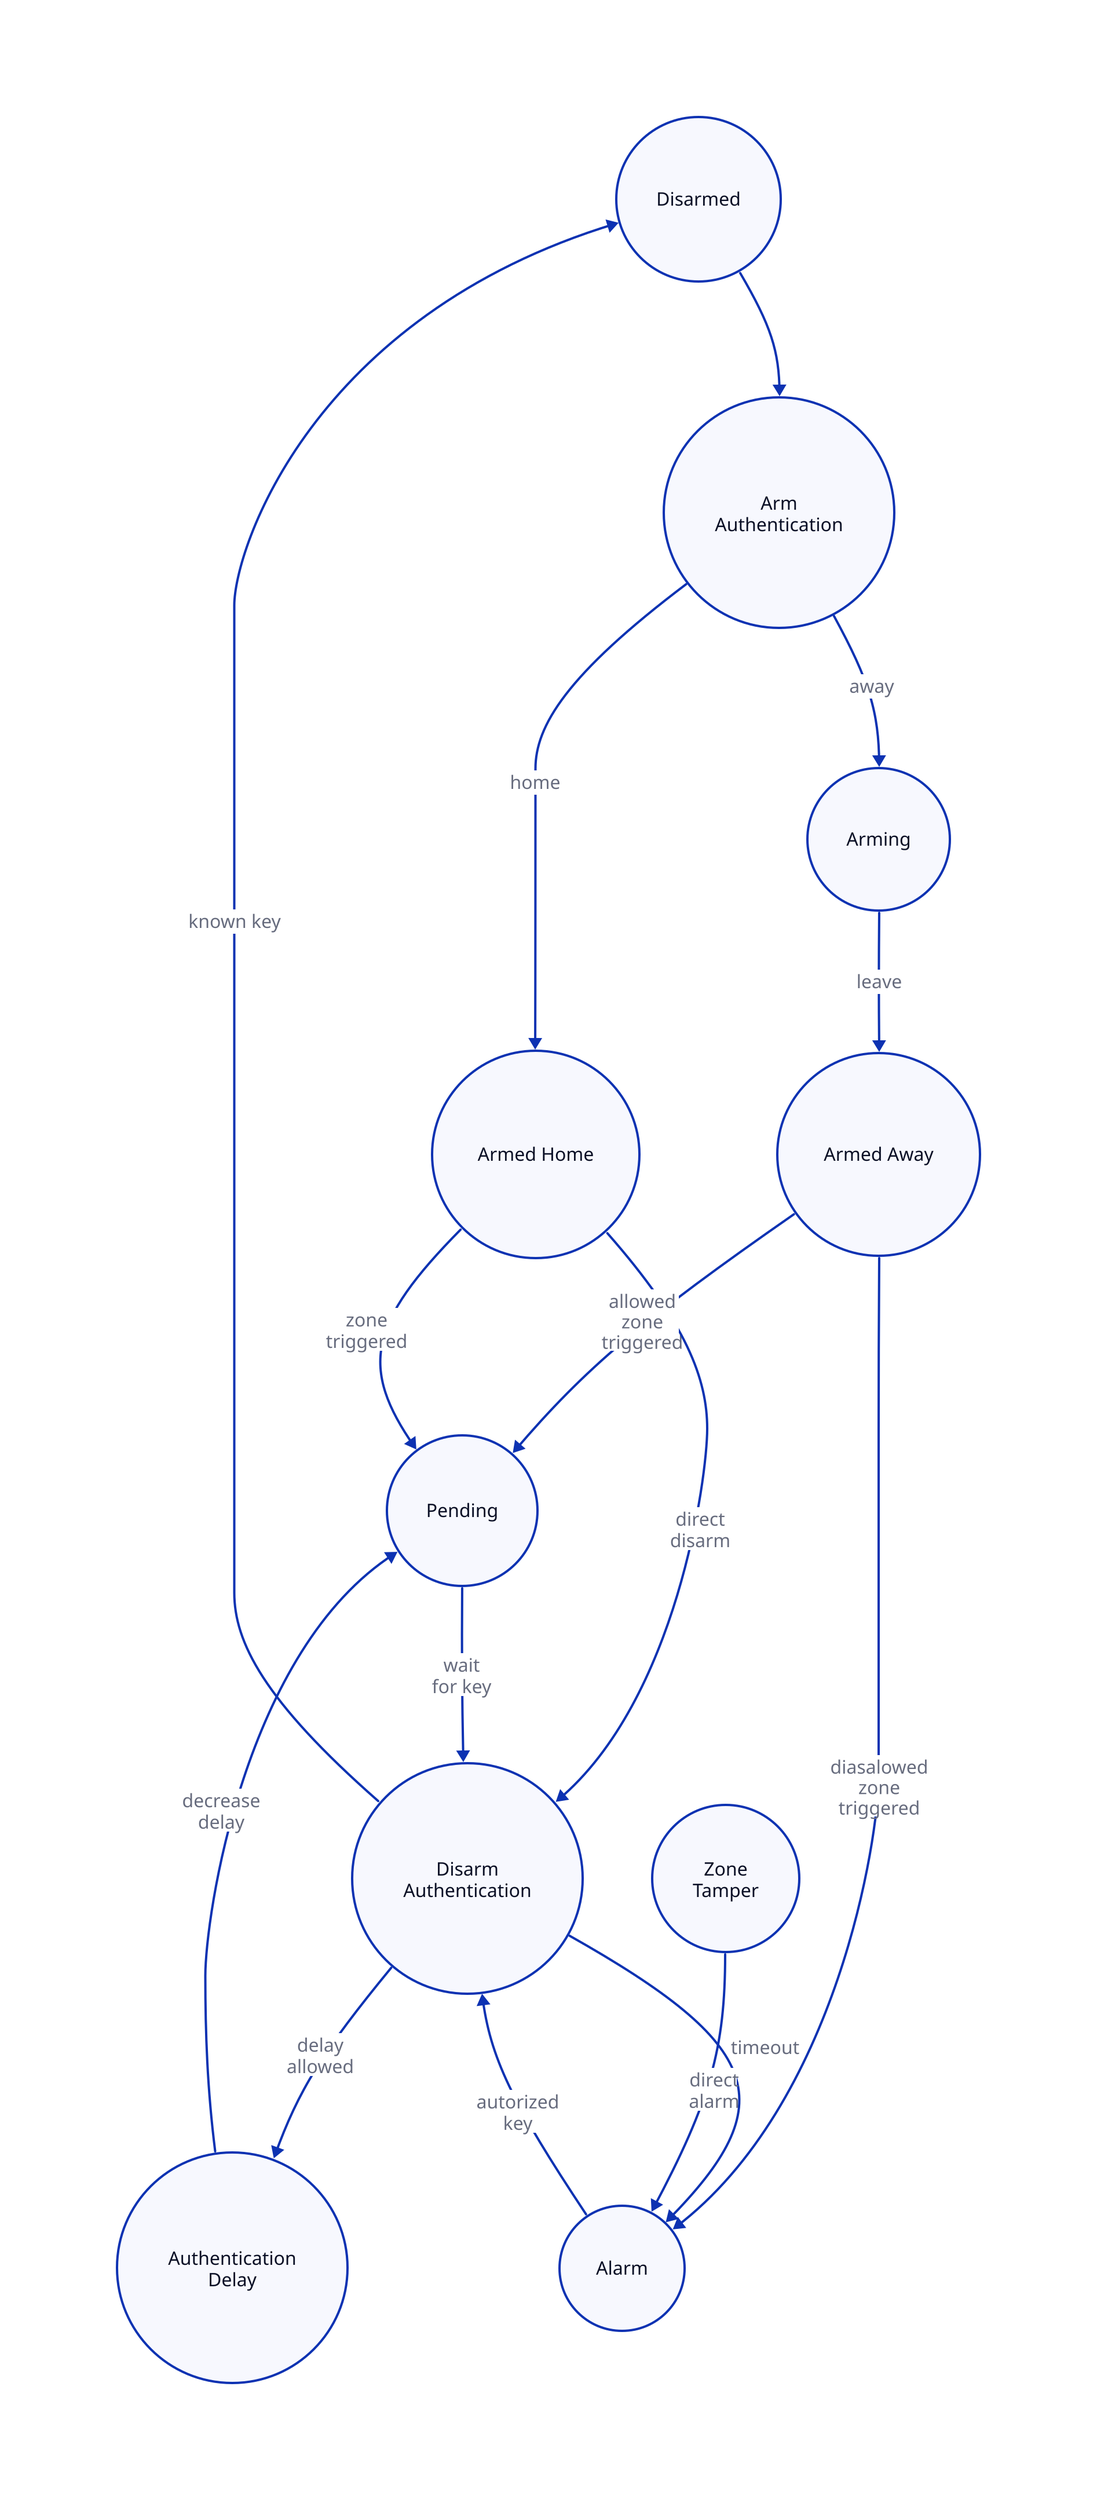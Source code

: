 # direction: right
Disarmed: {shape: circle}
Arm\nAuthentication: {shape: circle}
Arming: {shape: circle}
Armed Away: {shape: circle}
Armed Home: {shape: circle}
Pending: {shape: circle}
Disarm\nAuthentication: {shape: circle}
Authentication\nDelay: {shape: circle}
Alarm: {shape: circle}
Zone\nTamper: {
  shape: circle
  # near: center-right
}

Disarmed -> Arm\nAuthentication
Arm\nAuthentication -> Arming: away
Arm\nAuthentication -> Armed Home: home
Arming -> Armed Away: leave
Armed Away -> Pending: allowed\nzone\ntriggered
Armed Home -> Pending: zone\ntriggered
Armed Home -> Disarm\nAuthentication: direct\ndisarm
Pending -> Disarm\nAuthentication: wait\nfor key
Disarm\nAuthentication -> Authentication\nDelay: delay\nallowed
Authentication\nDelay -> Pending: decrease\ndelay
Armed Away -> Alarm: diasalowed\nzone\ntriggered
Disarm\nAuthentication -> Alarm: timeout
Alarm -> Disarm\nAuthentication: autorized\nkey
Disarm\nAuthentication -> Disarmed: known key
Zone\nTamper -> Alarm: direct\nalarm
